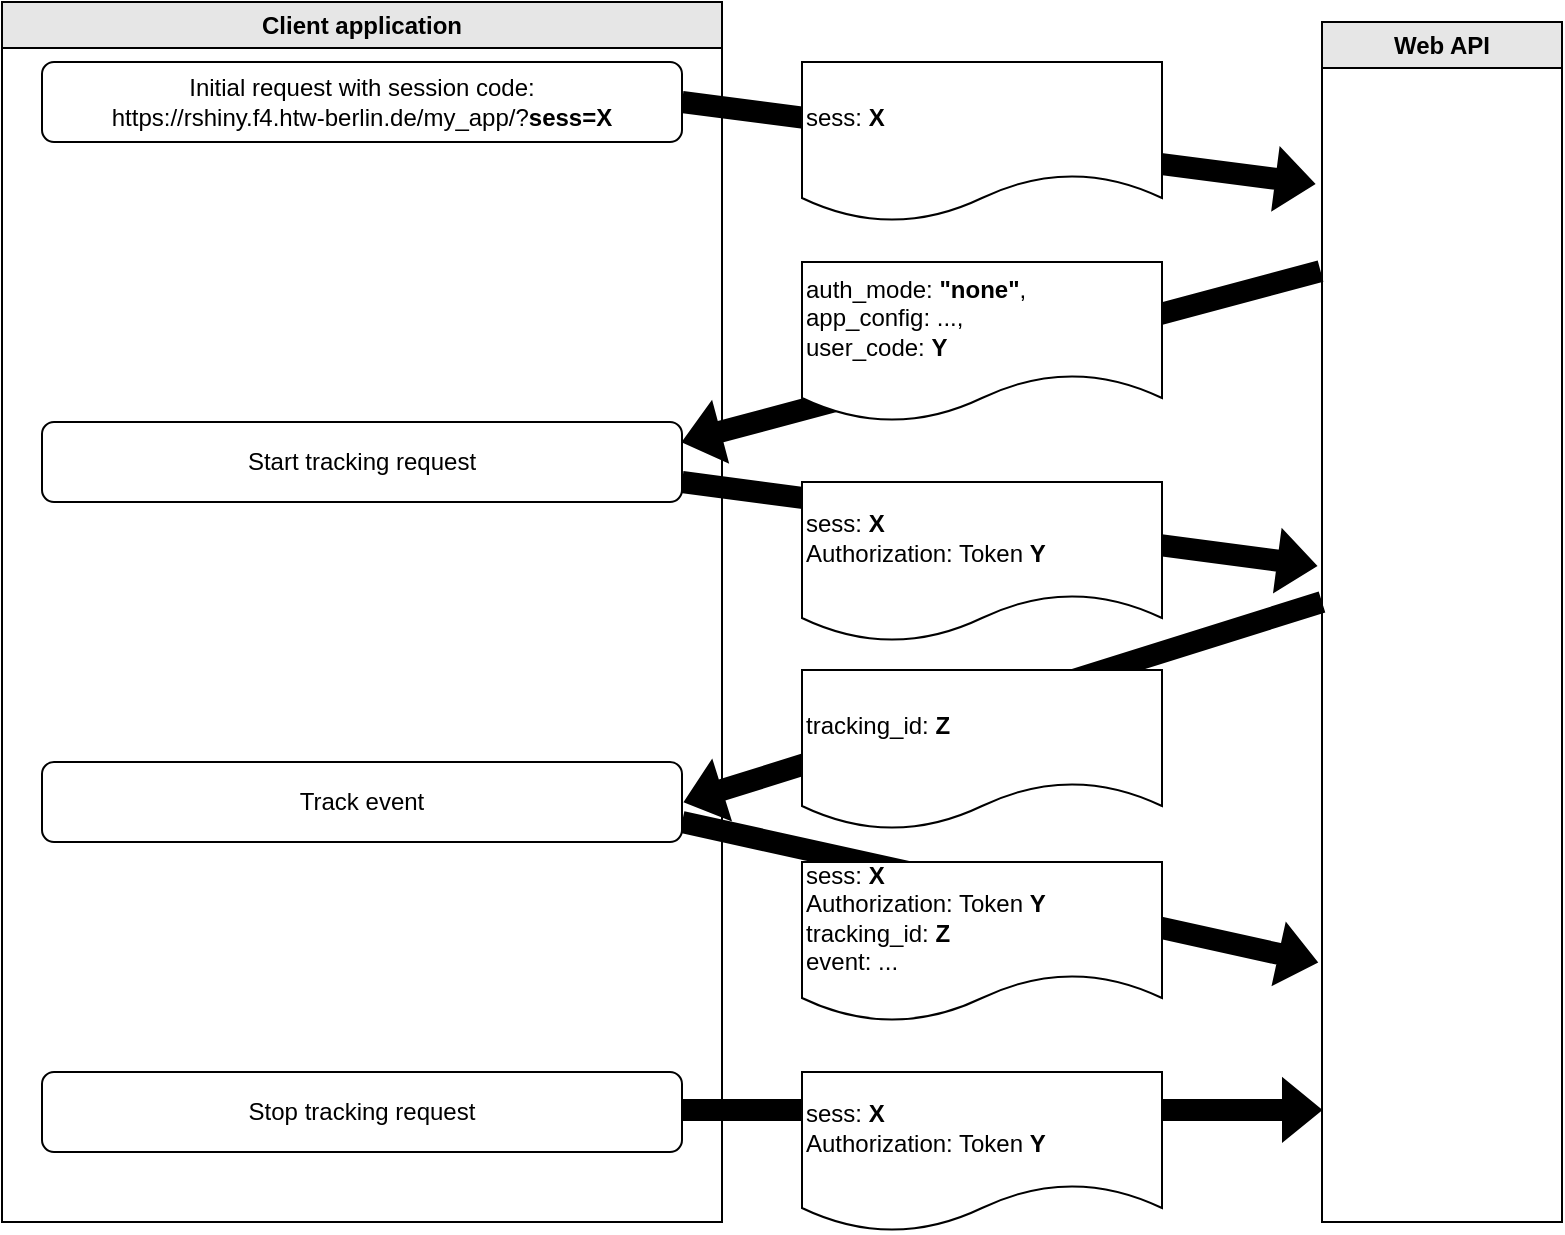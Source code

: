<mxfile version="20.7.4" type="device"><diagram id="C5RBs43oDa-KdzZeNtuy" name="Page-1"><mxGraphModel dx="2155" dy="1249" grid="1" gridSize="10" guides="1" tooltips="1" connect="1" arrows="1" fold="1" page="1" pageScale="1" pageWidth="827" pageHeight="1169" math="0" shadow="0"><root><mxCell id="WIyWlLk6GJQsqaUBKTNV-0"/><mxCell id="WIyWlLk6GJQsqaUBKTNV-1" parent="WIyWlLk6GJQsqaUBKTNV-0"/><mxCell id="ZTxJGECT5d1PVIog2HSz-8" value="" style="shape=flexArrow;endArrow=classic;html=1;rounded=0;exitX=1;exitY=0.75;exitDx=0;exitDy=0;entryX=0;entryY=0.782;entryDx=0;entryDy=0;entryPerimeter=0;fillColor=#000000;" parent="WIyWlLk6GJQsqaUBKTNV-1" edge="1"><mxGeometry width="50" height="50" relative="1" as="geometry"><mxPoint x="360" y="564" as="sourcePoint"/><mxPoint x="680" y="563.94" as="targetPoint"/></mxGeometry></mxCell><mxCell id="ZTxJGECT5d1PVIog2HSz-9" value="Client application" style="swimlane;whiteSpace=wrap;html=1;fillColor=#E6E6E6;" parent="WIyWlLk6GJQsqaUBKTNV-1" vertex="1"><mxGeometry x="20" y="10" width="360" height="610" as="geometry"/></mxCell><mxCell id="ZTxJGECT5d1PVIog2HSz-4" value="" style="shape=flexArrow;endArrow=classic;html=1;rounded=0;exitX=1;exitY=0.75;exitDx=0;exitDy=0;entryX=-0.018;entryY=0.672;entryDx=0;entryDy=0;entryPerimeter=0;fillColor=#000000;" parent="WIyWlLk6GJQsqaUBKTNV-1" edge="1"><mxGeometry width="50" height="50" relative="1" as="geometry"><mxPoint x="360" y="420" as="sourcePoint"/><mxPoint x="677.84" y="490.24" as="targetPoint"/></mxGeometry></mxCell><mxCell id="ZTxJGECT5d1PVIog2HSz-3" value="" style="shape=flexArrow;endArrow=classic;html=1;rounded=0;fillColor=#000000;exitX=-0.006;exitY=0.156;exitDx=0;exitDy=0;exitPerimeter=0;" parent="WIyWlLk6GJQsqaUBKTNV-1" edge="1"><mxGeometry width="50" height="50" relative="1" as="geometry"><mxPoint x="680.0" y="310.0" as="sourcePoint"/><mxPoint x="361" y="410" as="targetPoint"/></mxGeometry></mxCell><mxCell id="h-vTsuU59g7hbzLv8LRs-4" value="tracking_id: &lt;b&gt;Z&lt;/b&gt;" style="shape=document;whiteSpace=wrap;html=1;boundedLbl=1;align=left;" parent="WIyWlLk6GJQsqaUBKTNV-1" vertex="1"><mxGeometry x="420" y="344" width="180" height="80" as="geometry"/></mxCell><mxCell id="ZTxJGECT5d1PVIog2HSz-2" value="" style="shape=flexArrow;endArrow=classic;html=1;rounded=0;exitX=1;exitY=0.75;exitDx=0;exitDy=0;entryX=-0.021;entryY=0.376;entryDx=0;entryDy=0;entryPerimeter=0;fillColor=#000000;" parent="WIyWlLk6GJQsqaUBKTNV-1" source="h-vTsuU59g7hbzLv8LRs-2" edge="1"><mxGeometry width="50" height="50" relative="1" as="geometry"><mxPoint x="360" y="240" as="sourcePoint"/><mxPoint x="677.48" y="291.92" as="targetPoint"/></mxGeometry></mxCell><mxCell id="ZTxJGECT5d1PVIog2HSz-1" value="" style="shape=flexArrow;endArrow=classic;html=1;rounded=0;entryX=1;entryY=0.25;entryDx=0;entryDy=0;fillColor=#000000;exitX=-0.006;exitY=0.156;exitDx=0;exitDy=0;exitPerimeter=0;" parent="WIyWlLk6GJQsqaUBKTNV-1" target="h-vTsuU59g7hbzLv8LRs-2" edge="1"><mxGeometry width="50" height="50" relative="1" as="geometry"><mxPoint x="679.28" y="144.52" as="sourcePoint"/><mxPoint x="686.52" y="110.97" as="targetPoint"/></mxGeometry></mxCell><mxCell id="ZTxJGECT5d1PVIog2HSz-0" value="" style="shape=flexArrow;endArrow=classic;html=1;rounded=0;exitX=1;exitY=0.5;exitDx=0;exitDy=0;entryX=-0.029;entryY=0.091;entryDx=0;entryDy=0;entryPerimeter=0;fillColor=#000000;" parent="WIyWlLk6GJQsqaUBKTNV-1" source="WIyWlLk6GJQsqaUBKTNV-3" edge="1"><mxGeometry width="50" height="50" relative="1" as="geometry"><mxPoint x="400" y="210" as="sourcePoint"/><mxPoint x="676.52" y="100.97" as="targetPoint"/></mxGeometry></mxCell><mxCell id="WIyWlLk6GJQsqaUBKTNV-3" value="Initial request with session code:&lt;br&gt;https://rshiny.f4.htw-berlin.de/my_app/?&lt;b&gt;sess=X&lt;/b&gt;" style="rounded=1;whiteSpace=wrap;html=1;fontSize=12;glass=0;strokeWidth=1;shadow=0;" parent="WIyWlLk6GJQsqaUBKTNV-1" vertex="1"><mxGeometry x="40" y="40" width="320" height="40" as="geometry"/></mxCell><mxCell id="h-vTsuU59g7hbzLv8LRs-1" value="auth_mode: &lt;b&gt;&quot;none&quot;&lt;/b&gt;,&lt;br&gt;app_config: ...,&lt;br&gt;user_code: &lt;b&gt;Y&lt;/b&gt;" style="shape=document;whiteSpace=wrap;html=1;boundedLbl=1;align=left;" parent="WIyWlLk6GJQsqaUBKTNV-1" vertex="1"><mxGeometry x="420" y="140" width="180" height="80" as="geometry"/></mxCell><mxCell id="h-vTsuU59g7hbzLv8LRs-2" value="Start tracking request" style="rounded=1;whiteSpace=wrap;html=1;" parent="WIyWlLk6GJQsqaUBKTNV-1" vertex="1"><mxGeometry x="40" y="220" width="320" height="40" as="geometry"/></mxCell><mxCell id="h-vTsuU59g7hbzLv8LRs-3" value="sess: &lt;b&gt;X&lt;/b&gt;&lt;br&gt;Authorization: Token &lt;b&gt;Y&lt;/b&gt;" style="shape=document;whiteSpace=wrap;html=1;boundedLbl=1;align=left;" parent="WIyWlLk6GJQsqaUBKTNV-1" vertex="1"><mxGeometry x="420" y="250" width="180" height="80" as="geometry"/></mxCell><mxCell id="h-vTsuU59g7hbzLv8LRs-5" value="sess: &lt;b&gt;X&lt;/b&gt;" style="shape=document;whiteSpace=wrap;html=1;boundedLbl=1;align=left;" parent="WIyWlLk6GJQsqaUBKTNV-1" vertex="1"><mxGeometry x="420" y="40" width="180" height="80" as="geometry"/></mxCell><mxCell id="h-vTsuU59g7hbzLv8LRs-6" value="Track event" style="rounded=1;whiteSpace=wrap;html=1;" parent="WIyWlLk6GJQsqaUBKTNV-1" vertex="1"><mxGeometry x="40" y="390" width="320" height="40" as="geometry"/></mxCell><mxCell id="h-vTsuU59g7hbzLv8LRs-7" value="sess: &lt;b&gt;X&lt;/b&gt;&lt;br&gt;Authorization: Token &lt;b&gt;Y&lt;/b&gt;&lt;br&gt;tracking_id: &lt;b&gt;Z&lt;/b&gt;&lt;br&gt;event: ..." style="shape=document;whiteSpace=wrap;html=1;boundedLbl=1;align=left;" parent="WIyWlLk6GJQsqaUBKTNV-1" vertex="1"><mxGeometry x="420" y="440" width="180" height="80" as="geometry"/></mxCell><mxCell id="h-vTsuU59g7hbzLv8LRs-8" value="Stop tracking request" style="rounded=1;whiteSpace=wrap;html=1;" parent="WIyWlLk6GJQsqaUBKTNV-1" vertex="1"><mxGeometry x="40" y="545" width="320" height="40" as="geometry"/></mxCell><mxCell id="ZTxJGECT5d1PVIog2HSz-7" value="sess: &lt;b&gt;X&lt;/b&gt;&lt;br&gt;Authorization: Token &lt;b&gt;Y&lt;/b&gt;" style="shape=document;whiteSpace=wrap;html=1;boundedLbl=1;align=left;" parent="WIyWlLk6GJQsqaUBKTNV-1" vertex="1"><mxGeometry x="420" y="545" width="180" height="80" as="geometry"/></mxCell><mxCell id="ZTxJGECT5d1PVIog2HSz-10" value="Web API" style="swimlane;whiteSpace=wrap;html=1;fillColor=#E6E6E6;" parent="WIyWlLk6GJQsqaUBKTNV-1" vertex="1"><mxGeometry x="680" y="20" width="120" height="600" as="geometry"/></mxCell></root></mxGraphModel></diagram></mxfile>
